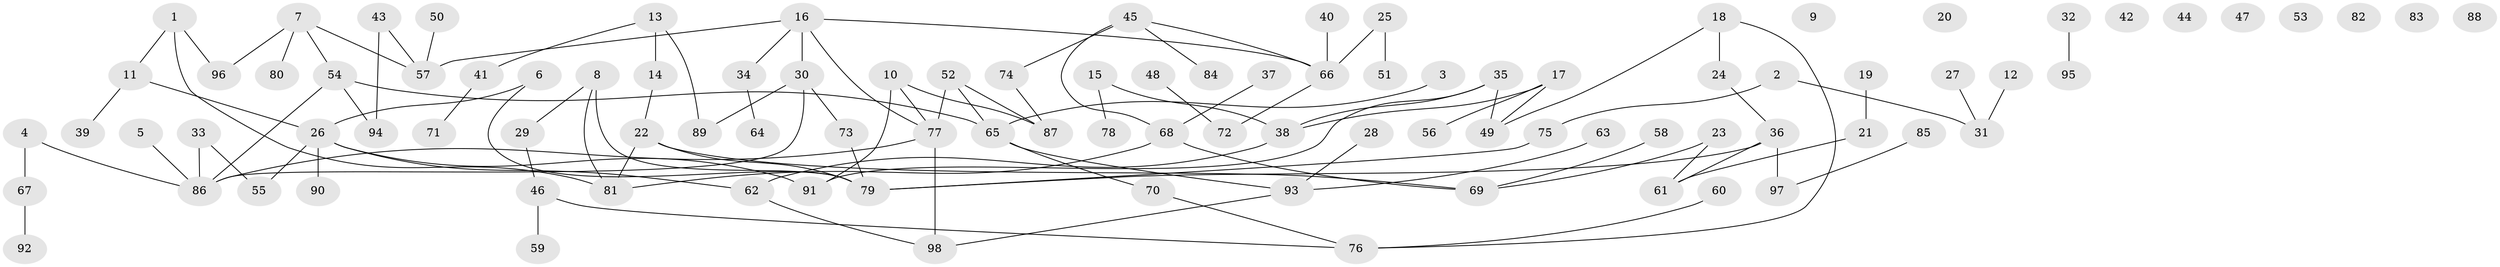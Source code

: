 // Generated by graph-tools (version 1.1) at 2025/00/03/09/25 03:00:43]
// undirected, 98 vertices, 109 edges
graph export_dot {
graph [start="1"]
  node [color=gray90,style=filled];
  1;
  2;
  3;
  4;
  5;
  6;
  7;
  8;
  9;
  10;
  11;
  12;
  13;
  14;
  15;
  16;
  17;
  18;
  19;
  20;
  21;
  22;
  23;
  24;
  25;
  26;
  27;
  28;
  29;
  30;
  31;
  32;
  33;
  34;
  35;
  36;
  37;
  38;
  39;
  40;
  41;
  42;
  43;
  44;
  45;
  46;
  47;
  48;
  49;
  50;
  51;
  52;
  53;
  54;
  55;
  56;
  57;
  58;
  59;
  60;
  61;
  62;
  63;
  64;
  65;
  66;
  67;
  68;
  69;
  70;
  71;
  72;
  73;
  74;
  75;
  76;
  77;
  78;
  79;
  80;
  81;
  82;
  83;
  84;
  85;
  86;
  87;
  88;
  89;
  90;
  91;
  92;
  93;
  94;
  95;
  96;
  97;
  98;
  1 -- 11;
  1 -- 81;
  1 -- 96;
  2 -- 31;
  2 -- 75;
  3 -- 65;
  4 -- 67;
  4 -- 86;
  5 -- 86;
  6 -- 26;
  6 -- 79;
  7 -- 54;
  7 -- 57;
  7 -- 80;
  7 -- 96;
  8 -- 29;
  8 -- 79;
  8 -- 81;
  10 -- 77;
  10 -- 87;
  10 -- 91;
  11 -- 26;
  11 -- 39;
  12 -- 31;
  13 -- 14;
  13 -- 41;
  13 -- 89;
  14 -- 22;
  15 -- 38;
  15 -- 78;
  16 -- 30;
  16 -- 34;
  16 -- 57;
  16 -- 66;
  16 -- 77;
  17 -- 38;
  17 -- 49;
  17 -- 56;
  18 -- 24;
  18 -- 49;
  18 -- 76;
  19 -- 21;
  21 -- 61;
  22 -- 69;
  22 -- 79;
  22 -- 81;
  23 -- 61;
  23 -- 69;
  24 -- 36;
  25 -- 51;
  25 -- 66;
  26 -- 55;
  26 -- 62;
  26 -- 90;
  26 -- 91;
  27 -- 31;
  28 -- 93;
  29 -- 46;
  30 -- 73;
  30 -- 86;
  30 -- 89;
  32 -- 95;
  33 -- 55;
  33 -- 86;
  34 -- 64;
  35 -- 38;
  35 -- 49;
  35 -- 91;
  36 -- 61;
  36 -- 79;
  36 -- 97;
  37 -- 68;
  38 -- 62;
  40 -- 66;
  41 -- 71;
  43 -- 57;
  43 -- 94;
  45 -- 66;
  45 -- 68;
  45 -- 74;
  45 -- 84;
  46 -- 59;
  46 -- 76;
  48 -- 72;
  50 -- 57;
  52 -- 65;
  52 -- 77;
  52 -- 87;
  54 -- 65;
  54 -- 86;
  54 -- 94;
  58 -- 69;
  60 -- 76;
  62 -- 98;
  63 -- 93;
  65 -- 70;
  65 -- 93;
  66 -- 72;
  67 -- 92;
  68 -- 69;
  68 -- 81;
  70 -- 76;
  73 -- 79;
  74 -- 87;
  75 -- 79;
  77 -- 86;
  77 -- 98;
  85 -- 97;
  93 -- 98;
}
